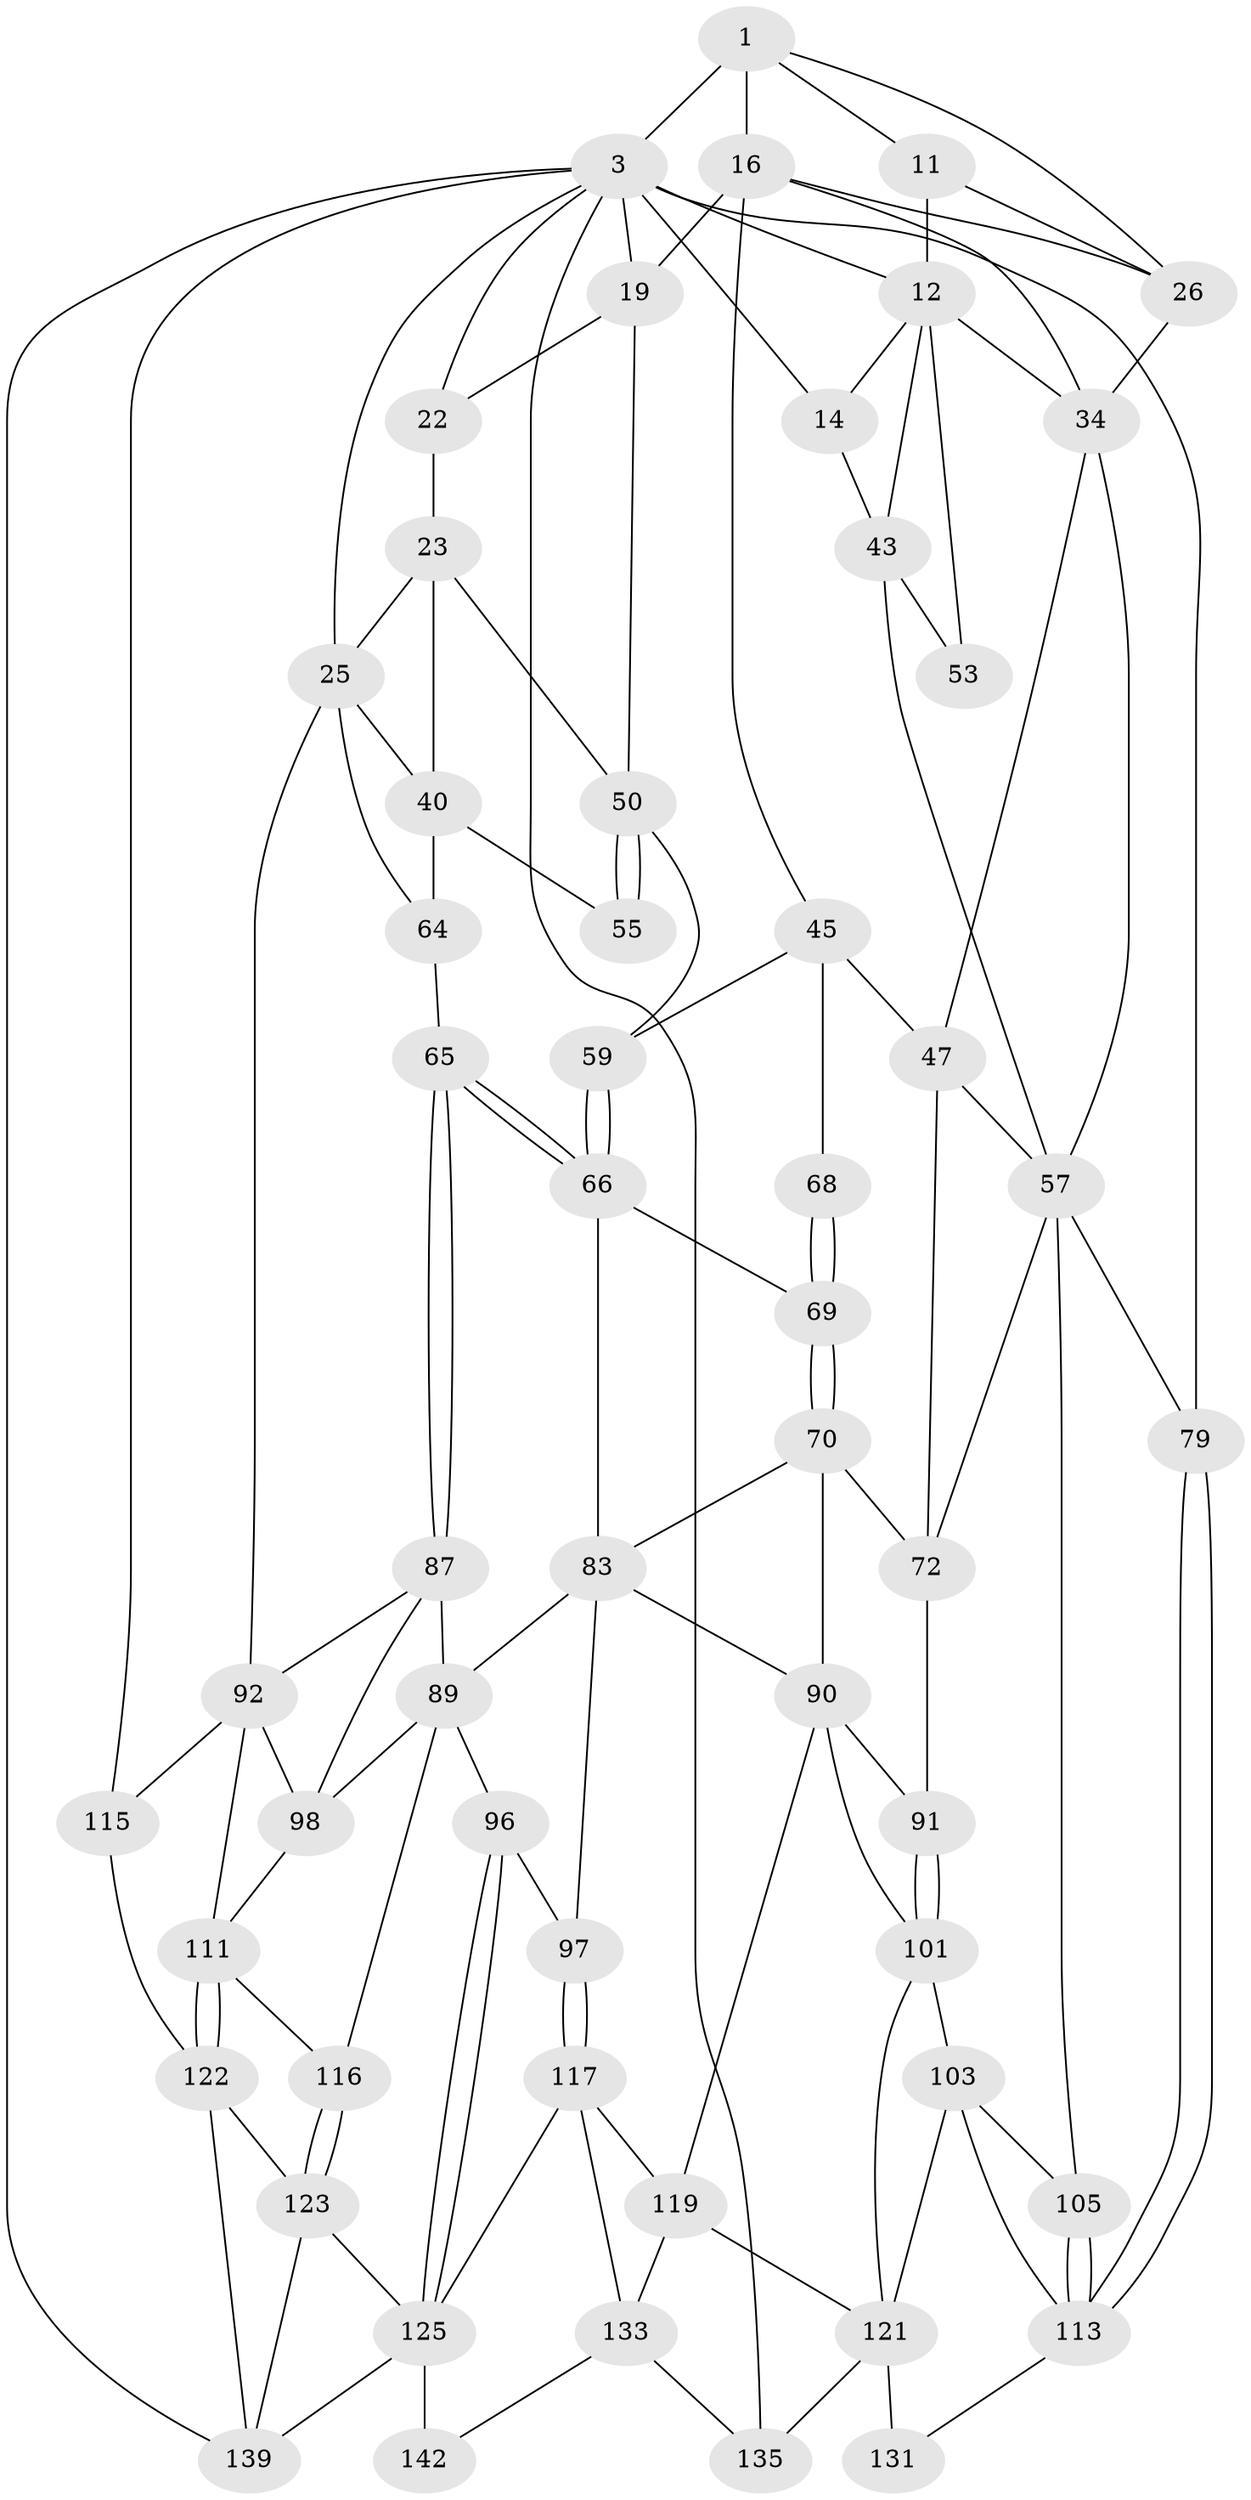 // original degree distribution, {3: 0.014084507042253521, 4: 0.21830985915492956, 6: 0.20422535211267606, 5: 0.5633802816901409}
// Generated by graph-tools (version 1.1) at 2025/21/03/04/25 18:21:19]
// undirected, 56 vertices, 122 edges
graph export_dot {
graph [start="1"]
  node [color=gray90,style=filled];
  1 [pos="+0.5456260872408782+0",super="+2+8"];
  3 [pos="+0.6723457846931953+0",super="+18+4"];
  11 [pos="+0.267654539531704+0.08310803910287047"];
  12 [pos="+0.26610947759892056+0.08251010243654436",super="+32"];
  14 [pos="+0.13834990522761376+0.1241614141586921",super="+15"];
  16 [pos="+0.5552239829627+0.0019672978621380305",super="+21+17"];
  19 [pos="+0.7089801353002785+0.13526207545208832",super="+20"];
  22 [pos="+0.8557431448483414+0.08942539351138079",super="+31"];
  23 [pos="+0.9122123388705473+0.0979532792082001",super="+24+38"];
  25 [pos="+1+0",super="+63"];
  26 [pos="+0.35949935736511796+0.11460176253104361",super="+27"];
  34 [pos="+0.3153056006978533+0.20444905755979856",super="+35+37"];
  40 [pos="+0.9282483623209541+0.2868366925946329",super="+41+61"];
  43 [pos="+0+0.22930677051754828",super="+54"];
  45 [pos="+0.5548489187613374+0.27277978833258204",super="+46+60"];
  47 [pos="+0.4313842751949237+0.31562846028529856",super="+56"];
  50 [pos="+0.7461523224746438+0.30088554339733353",super="+51"];
  53 [pos="+0+0.3339544098226321"];
  55 [pos="+0.7846209788368455+0.32972691688024697"];
  57 [pos="+0.2749561231438577+0.3776311960048189",super="+58+75"];
  59 [pos="+0.6330686088143468+0.41343488676578877"];
  64 [pos="+0.75036254590345+0.48324769613103885"];
  65 [pos="+0.7317024341114938+0.5001083946016779"];
  66 [pos="+0.706937282522338+0.4958364484942676",super="+73"];
  68 [pos="+0.4943115075394588+0.46056230141817983"];
  69 [pos="+0.4822241911413166+0.4901749223607348"];
  70 [pos="+0.41202721511884294+0.5192589833778808",super="+71"];
  72 [pos="+0.337176334090086+0.4716913680106938",super="+78"];
  79 [pos="+0+0.903901118020683"];
  83 [pos="+0.5582493297513056+0.6147677318418061",super="+86+84"];
  87 [pos="+0.7722371513600911+0.6045837567421016",super="+88"];
  89 [pos="+0.6137170323489918+0.6427010147661406",super="+95"];
  90 [pos="+0.2591929101979914+0.638397467366041",super="+94"];
  91 [pos="+0.20024156312511204+0.6391090926558606"];
  92 [pos="+0.8234164789557141+0.656820885656581",super="+110+93"];
  96 [pos="+0.6126758264139762+0.8015306604748748"];
  97 [pos="+0.5034622092756428+0.763092709417233"];
  98 [pos="+0.7531881944846713+0.7167588203666634",super="+99"];
  101 [pos="+0.19918278613521123+0.6810304886649226",super="+102+109"];
  103 [pos="+0.14064038438899584+0.8339543092982269",super="+104"];
  105 [pos="+0.06874166602835344+0.8317761267934005"];
  111 [pos="+0.8354197333783544+0.8298577010765674",super="+112"];
  113 [pos="+0+0.8701568012608724",super="+132"];
  115 [pos="+1+0.8420262470336024"];
  116 [pos="+0.7933672283667471+0.8553431268272529"];
  117 [pos="+0.467581034092025+0.9015839488698465",super="+118"];
  119 [pos="+0.41301582720364033+0.8735410760807589",super="+120"];
  121 [pos="+0.27433074653657386+0.8599427598228905",super="+126"];
  122 [pos="+0.928077797808403+0.9232796271554053",super="+128"];
  123 [pos="+0.7882849340007895+0.8747104086203222",super="+124"];
  125 [pos="+0.6166400995748048+0.8814956997537977",super="+129"];
  131 [pos="+0.1890241508610465+1"];
  133 [pos="+0.36288182550305254+0.9874834218915972",super="+134"];
  135 [pos="+0.21843304485531745+1"];
  139 [pos="+0.8073840467896798+1",super="+140"];
  142 [pos="+0.4687932656923891+1"];
  1 -- 16 [weight=2];
  1 -- 3 [weight=2];
  1 -- 26;
  1 -- 11;
  3 -- 19;
  3 -- 22;
  3 -- 135;
  3 -- 12;
  3 -- 14 [weight=2];
  3 -- 79;
  3 -- 115;
  3 -- 25 [weight=2];
  3 -- 139;
  11 -- 12;
  11 -- 26;
  12 -- 34;
  12 -- 53 [weight=2];
  12 -- 43;
  12 -- 14;
  14 -- 43;
  16 -- 45;
  16 -- 19 [weight=2];
  16 -- 26;
  16 -- 34;
  19 -- 22;
  19 -- 50;
  22 -- 23 [weight=2];
  23 -- 40 [weight=2];
  23 -- 25;
  23 -- 50;
  25 -- 64;
  25 -- 40;
  25 -- 92;
  26 -- 34;
  34 -- 47;
  34 -- 57;
  40 -- 55 [weight=2];
  40 -- 64;
  43 -- 53;
  43 -- 57;
  45 -- 68 [weight=2];
  45 -- 47;
  45 -- 59;
  47 -- 72;
  47 -- 57;
  50 -- 55;
  50 -- 55;
  50 -- 59;
  57 -- 79;
  57 -- 72;
  57 -- 105;
  59 -- 66;
  59 -- 66;
  64 -- 65;
  65 -- 66;
  65 -- 66;
  65 -- 87;
  65 -- 87;
  66 -- 83 [weight=2];
  66 -- 69;
  68 -- 69;
  68 -- 69;
  69 -- 70;
  69 -- 70;
  70 -- 83;
  70 -- 72;
  70 -- 90;
  72 -- 91;
  79 -- 113;
  79 -- 113;
  83 -- 89;
  83 -- 97;
  83 -- 90;
  87 -- 92;
  87 -- 89;
  87 -- 98;
  89 -- 96;
  89 -- 116;
  89 -- 98;
  90 -- 91;
  90 -- 119;
  90 -- 101;
  91 -- 101;
  91 -- 101;
  92 -- 115;
  92 -- 111;
  92 -- 98;
  96 -- 97;
  96 -- 125;
  96 -- 125;
  97 -- 117;
  97 -- 117;
  98 -- 111;
  101 -- 121;
  101 -- 103;
  103 -- 105;
  103 -- 113;
  103 -- 121;
  105 -- 113;
  105 -- 113;
  111 -- 122;
  111 -- 122;
  111 -- 116;
  113 -- 131;
  115 -- 122;
  116 -- 123;
  116 -- 123;
  117 -- 133;
  117 -- 119;
  117 -- 125 [weight=2];
  119 -- 121;
  119 -- 133;
  121 -- 135;
  121 -- 131 [weight=2];
  122 -- 123;
  122 -- 139;
  123 -- 139;
  123 -- 125;
  125 -- 139;
  125 -- 142 [weight=2];
  133 -- 142;
  133 -- 135;
}
